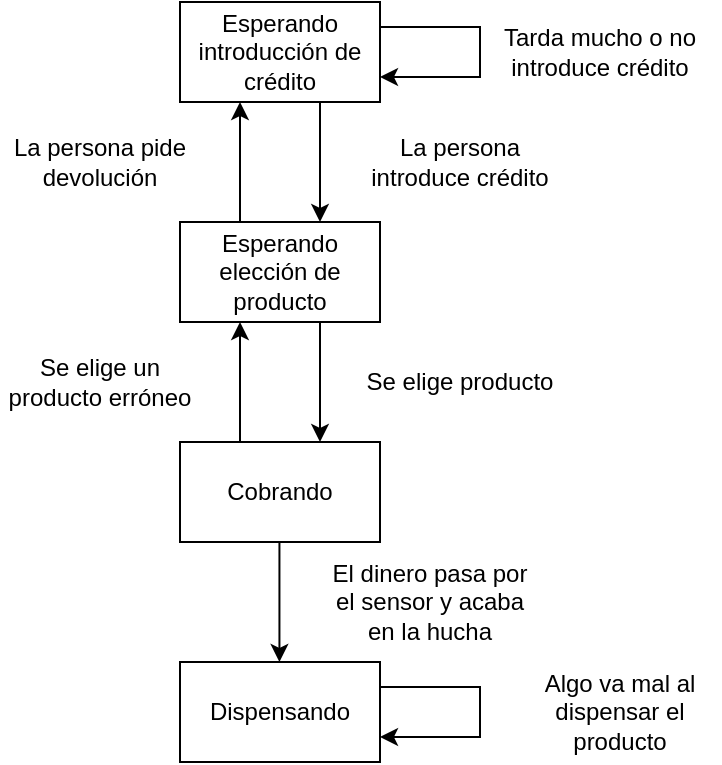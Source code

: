 <mxfile version="22.0.5" type="github">
  <diagram name="Página-1" id="x8PaTrYAWbShvZnrZMcl">
    <mxGraphModel dx="659" dy="374" grid="1" gridSize="10" guides="1" tooltips="1" connect="1" arrows="1" fold="1" page="1" pageScale="1" pageWidth="1654" pageHeight="2336" math="0" shadow="0">
      <root>
        <mxCell id="0" />
        <mxCell id="1" parent="0" />
        <mxCell id="90Zt8sNeOAvOyjuPxWFG-2" value="Cobrando" style="rounded=0;whiteSpace=wrap;html=1;" vertex="1" parent="1">
          <mxGeometry x="530" y="730" width="100" height="50" as="geometry" />
        </mxCell>
        <mxCell id="90Zt8sNeOAvOyjuPxWFG-3" value="Esperando introducción de crédito" style="rounded=0;whiteSpace=wrap;html=1;" vertex="1" parent="1">
          <mxGeometry x="530" y="510" width="100" height="50" as="geometry" />
        </mxCell>
        <mxCell id="90Zt8sNeOAvOyjuPxWFG-4" value="Esperando elección de producto" style="rounded=0;whiteSpace=wrap;html=1;" vertex="1" parent="1">
          <mxGeometry x="530" y="620" width="100" height="50" as="geometry" />
        </mxCell>
        <mxCell id="90Zt8sNeOAvOyjuPxWFG-5" value="Dispensando" style="rounded=0;whiteSpace=wrap;html=1;" vertex="1" parent="1">
          <mxGeometry x="530" y="840" width="100" height="50" as="geometry" />
        </mxCell>
        <mxCell id="90Zt8sNeOAvOyjuPxWFG-7" value="" style="endArrow=classic;html=1;rounded=0;exitX=0.75;exitY=1;exitDx=0;exitDy=0;entryX=0.75;entryY=0;entryDx=0;entryDy=0;" edge="1" parent="1">
          <mxGeometry width="50" height="50" relative="1" as="geometry">
            <mxPoint x="600" y="560" as="sourcePoint" />
            <mxPoint x="600" y="620" as="targetPoint" />
          </mxGeometry>
        </mxCell>
        <mxCell id="90Zt8sNeOAvOyjuPxWFG-8" value="" style="endArrow=classic;html=1;rounded=0;exitX=0.75;exitY=1;exitDx=0;exitDy=0;entryX=0.75;entryY=0;entryDx=0;entryDy=0;" edge="1" parent="1">
          <mxGeometry width="50" height="50" relative="1" as="geometry">
            <mxPoint x="600" y="670" as="sourcePoint" />
            <mxPoint x="600" y="730" as="targetPoint" />
          </mxGeometry>
        </mxCell>
        <mxCell id="90Zt8sNeOAvOyjuPxWFG-9" value="" style="endArrow=classic;html=1;rounded=0;exitX=0.75;exitY=1;exitDx=0;exitDy=0;entryX=0.75;entryY=0;entryDx=0;entryDy=0;" edge="1" parent="1">
          <mxGeometry width="50" height="50" relative="1" as="geometry">
            <mxPoint x="579.72" y="780" as="sourcePoint" />
            <mxPoint x="579.72" y="840" as="targetPoint" />
          </mxGeometry>
        </mxCell>
        <mxCell id="90Zt8sNeOAvOyjuPxWFG-11" value="" style="endArrow=classic;html=1;rounded=0;exitX=0.25;exitY=0;exitDx=0;exitDy=0;entryX=0.25;entryY=1;entryDx=0;entryDy=0;" edge="1" parent="1">
          <mxGeometry width="50" height="50" relative="1" as="geometry">
            <mxPoint x="560" y="620" as="sourcePoint" />
            <mxPoint x="560" y="560" as="targetPoint" />
          </mxGeometry>
        </mxCell>
        <mxCell id="90Zt8sNeOAvOyjuPxWFG-12" value="" style="endArrow=classic;html=1;rounded=0;exitX=0.25;exitY=0;exitDx=0;exitDy=0;entryX=0.25;entryY=1;entryDx=0;entryDy=0;" edge="1" parent="1">
          <mxGeometry width="50" height="50" relative="1" as="geometry">
            <mxPoint x="560" y="730" as="sourcePoint" />
            <mxPoint x="560" y="670" as="targetPoint" />
          </mxGeometry>
        </mxCell>
        <mxCell id="90Zt8sNeOAvOyjuPxWFG-14" value="Tarda mucho o no introduce crédito" style="text;html=1;strokeColor=none;fillColor=none;align=center;verticalAlign=middle;whiteSpace=wrap;rounded=0;" vertex="1" parent="1">
          <mxGeometry x="690" y="515" width="100" height="40" as="geometry" />
        </mxCell>
        <mxCell id="90Zt8sNeOAvOyjuPxWFG-16" value="La persona introduce crédito" style="text;html=1;strokeColor=none;fillColor=none;align=center;verticalAlign=middle;whiteSpace=wrap;rounded=0;" vertex="1" parent="1">
          <mxGeometry x="620" y="570" width="100" height="40" as="geometry" />
        </mxCell>
        <mxCell id="90Zt8sNeOAvOyjuPxWFG-17" value="La persona pide devolución" style="text;html=1;strokeColor=none;fillColor=none;align=center;verticalAlign=middle;whiteSpace=wrap;rounded=0;" vertex="1" parent="1">
          <mxGeometry x="440" y="570" width="100" height="40" as="geometry" />
        </mxCell>
        <mxCell id="90Zt8sNeOAvOyjuPxWFG-18" value="Se elige producto" style="text;html=1;strokeColor=none;fillColor=none;align=center;verticalAlign=middle;whiteSpace=wrap;rounded=0;" vertex="1" parent="1">
          <mxGeometry x="620" y="680" width="100" height="40" as="geometry" />
        </mxCell>
        <mxCell id="90Zt8sNeOAvOyjuPxWFG-19" value="Se elige un producto erróneo" style="text;html=1;strokeColor=none;fillColor=none;align=center;verticalAlign=middle;whiteSpace=wrap;rounded=0;" vertex="1" parent="1">
          <mxGeometry x="440" y="680" width="100" height="40" as="geometry" />
        </mxCell>
        <mxCell id="90Zt8sNeOAvOyjuPxWFG-20" value="El dinero pasa por el sensor y acaba en la hucha" style="text;html=1;strokeColor=none;fillColor=none;align=center;verticalAlign=middle;whiteSpace=wrap;rounded=0;" vertex="1" parent="1">
          <mxGeometry x="600" y="790" width="110" height="40" as="geometry" />
        </mxCell>
        <mxCell id="90Zt8sNeOAvOyjuPxWFG-21" style="edgeStyle=orthogonalEdgeStyle;rounded=0;orthogonalLoop=1;jettySize=auto;html=1;entryX=1;entryY=0.75;entryDx=0;entryDy=0;exitX=1;exitY=0.25;exitDx=0;exitDy=0;" edge="1" parent="1" source="90Zt8sNeOAvOyjuPxWFG-3" target="90Zt8sNeOAvOyjuPxWFG-3">
          <mxGeometry relative="1" as="geometry">
            <Array as="points">
              <mxPoint x="680" y="523" />
              <mxPoint x="680" y="548" />
            </Array>
          </mxGeometry>
        </mxCell>
        <mxCell id="90Zt8sNeOAvOyjuPxWFG-22" style="edgeStyle=orthogonalEdgeStyle;rounded=0;orthogonalLoop=1;jettySize=auto;html=1;entryX=1;entryY=0.75;entryDx=0;entryDy=0;exitX=1;exitY=0.25;exitDx=0;exitDy=0;" edge="1" parent="1">
          <mxGeometry relative="1" as="geometry">
            <mxPoint x="630" y="852.5" as="sourcePoint" />
            <mxPoint x="630" y="877.5" as="targetPoint" />
            <Array as="points">
              <mxPoint x="680" y="852.5" />
              <mxPoint x="680" y="877.5" />
            </Array>
          </mxGeometry>
        </mxCell>
        <mxCell id="90Zt8sNeOAvOyjuPxWFG-23" value="Algo va mal al dispensar el producto" style="text;html=1;strokeColor=none;fillColor=none;align=center;verticalAlign=middle;whiteSpace=wrap;rounded=0;" vertex="1" parent="1">
          <mxGeometry x="700" y="845" width="100" height="40" as="geometry" />
        </mxCell>
      </root>
    </mxGraphModel>
  </diagram>
</mxfile>

